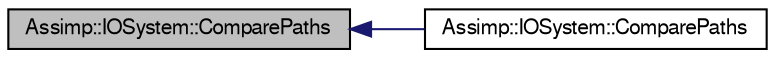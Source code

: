 digraph G
{
  bgcolor="transparent";
  edge [fontname="FreeSans",fontsize=10,labelfontname="FreeSans",labelfontsize=10];
  node [fontname="FreeSans",fontsize=10,shape=record];
  rankdir=LR;
  Node1 [label="Assimp::IOSystem::ComparePaths",height=0.2,width=0.4,color="black", fillcolor="grey75", style="filled" fontcolor="black"];
  Node1 -> Node2 [dir=back,color="midnightblue",fontsize=10,style="solid"];
  Node2 [label="Assimp::IOSystem::ComparePaths",height=0.2,width=0.4,color="black",URL="$class_assimp_1_1_i_o_system.html#39a29f6ee6b76deaa59aed2b7494b182",tooltip="For backward compatibility."];
}
